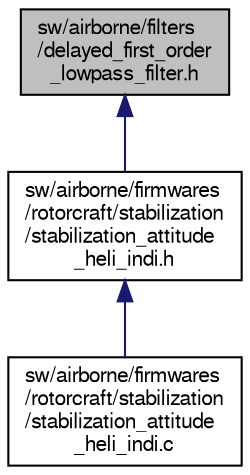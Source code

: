digraph "sw/airborne/filters/delayed_first_order_lowpass_filter.h"
{
  edge [fontname="FreeSans",fontsize="10",labelfontname="FreeSans",labelfontsize="10"];
  node [fontname="FreeSans",fontsize="10",shape=record];
  Node1 [label="sw/airborne/filters\l/delayed_first_order\l_lowpass_filter.h",height=0.2,width=0.4,color="black", fillcolor="grey75", style="filled", fontcolor="black"];
  Node1 -> Node2 [dir="back",color="midnightblue",fontsize="10",style="solid",fontname="FreeSans"];
  Node2 [label="sw/airborne/firmwares\l/rotorcraft/stabilization\l/stabilization_attitude\l_heli_indi.h",height=0.2,width=0.4,color="black", fillcolor="white", style="filled",URL="$stabilization__attitude__heli__indi_8h.html"];
  Node2 -> Node3 [dir="back",color="midnightblue",fontsize="10",style="solid",fontname="FreeSans"];
  Node3 [label="sw/airborne/firmwares\l/rotorcraft/stabilization\l/stabilization_attitude\l_heli_indi.c",height=0.2,width=0.4,color="black", fillcolor="white", style="filled",URL="$stabilization__attitude__heli__indi_8c.html",tooltip="Helicopter quaternion INDI attitude stabilization. "];
}
